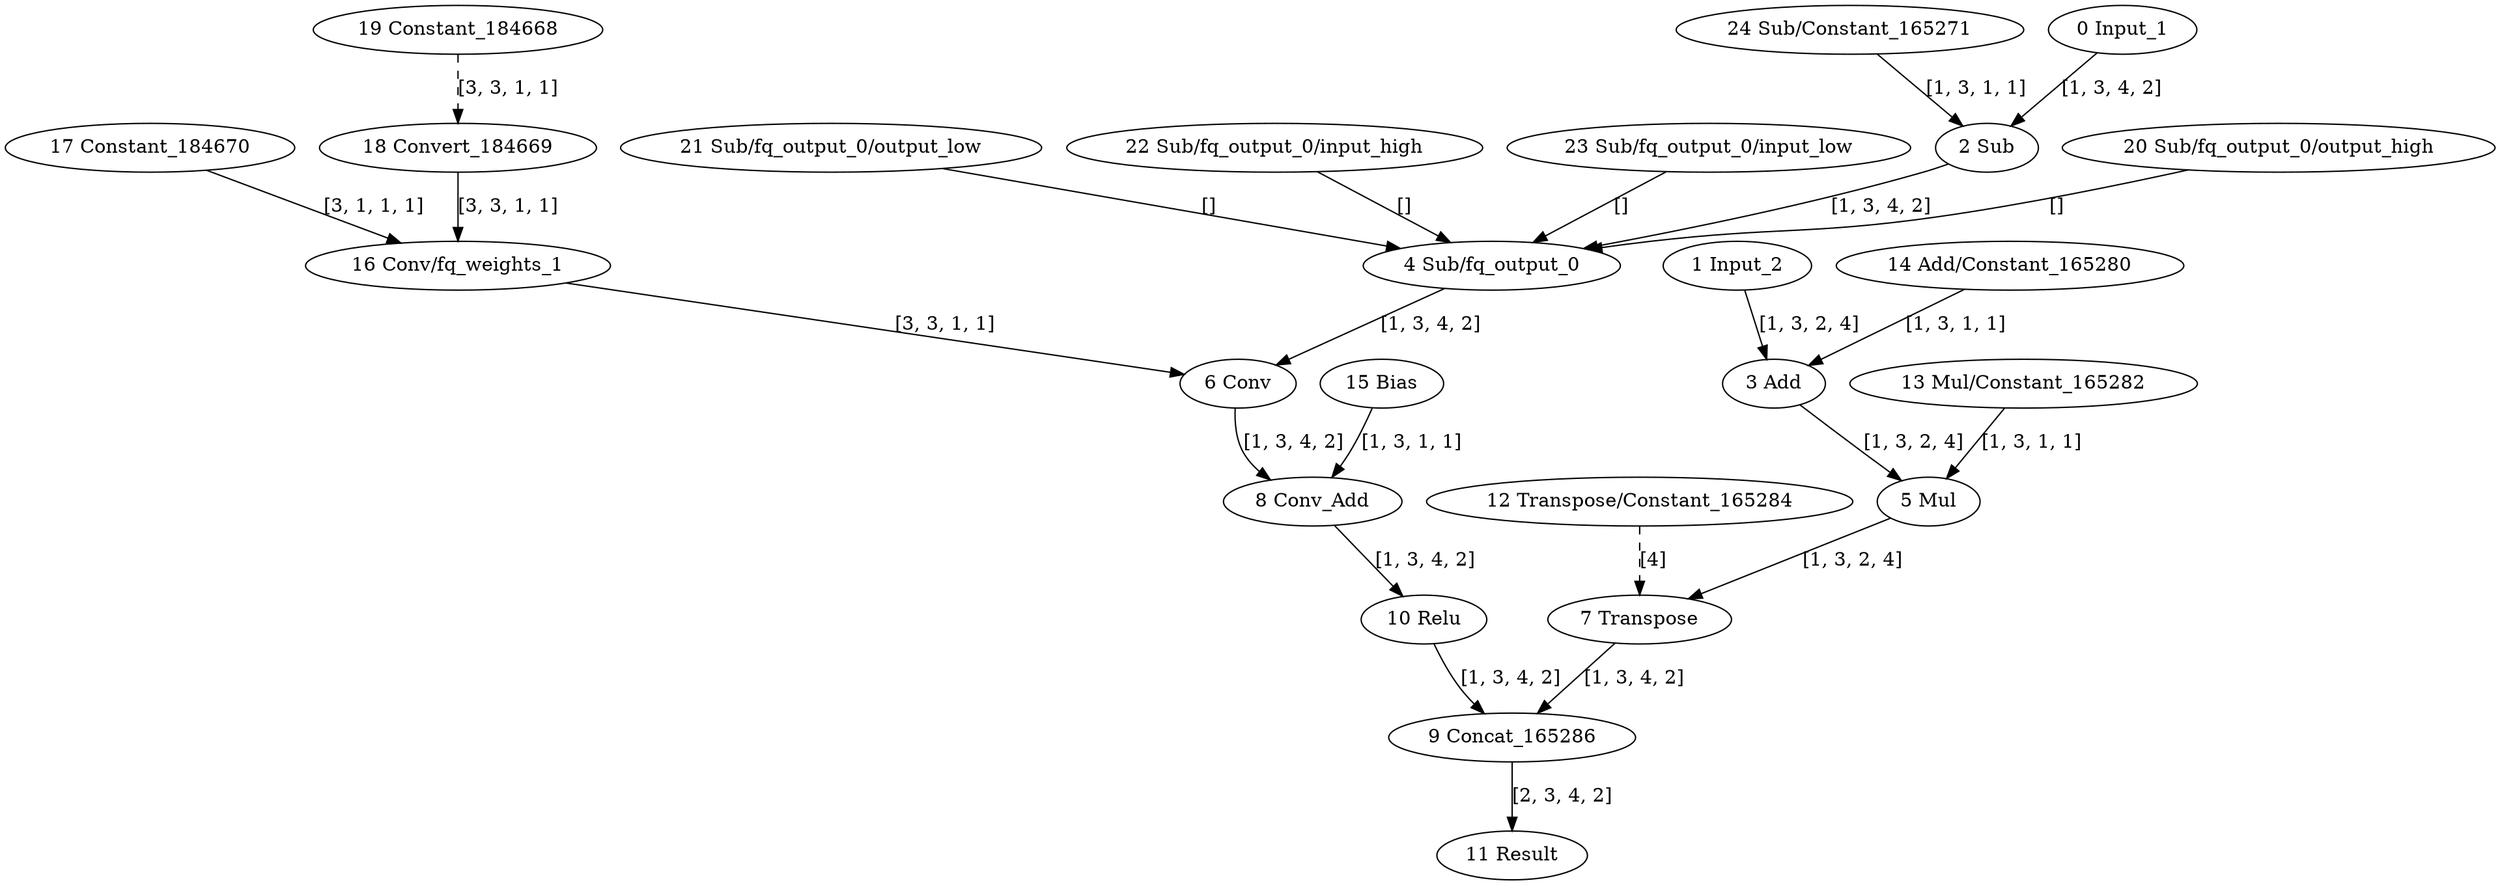 strict digraph  {
"0 Input_1" [id=0, type=Parameter];
"1 Input_2" [id=1, type=Parameter];
"2 Sub" [id=2, type=Subtract];
"3 Add" [id=3, type=Add];
"4 Sub/fq_output_0" [id=4, type=FakeQuantize];
"5 Mul" [id=5, type=Multiply];
"6 Conv" [id=6, type=Convolution];
"7 Transpose" [id=7, type=Transpose];
"8 Conv_Add" [id=8, type=Add];
"9 Concat_165286" [id=9, type=Concat];
"10 Relu" [id=10, type=Relu];
"11 Result" [id=11, type=Result];
"12 Transpose/Constant_165284" [id=12, type=Constant];
"13 Mul/Constant_165282" [id=13, type=Constant];
"14 Add/Constant_165280" [id=14, type=Constant];
"15 Bias" [id=15, type=Constant];
"16 Conv/fq_weights_1" [id=16, type=Multiply];
"17 Constant_184670" [id=17, type=Constant];
"18 Convert_184669" [id=18, type=Convert];
"19 Constant_184668" [id=19, type=Constant];
"20 Sub/fq_output_0/output_high" [id=20, type=Constant];
"21 Sub/fq_output_0/output_low" [id=21, type=Constant];
"22 Sub/fq_output_0/input_high" [id=22, type=Constant];
"23 Sub/fq_output_0/input_low" [id=23, type=Constant];
"24 Sub/Constant_165271" [id=24, type=Constant];
"0 Input_1" -> "2 Sub"  [label="[1, 3, 4, 2]", style=solid];
"1 Input_2" -> "3 Add"  [label="[1, 3, 2, 4]", style=solid];
"2 Sub" -> "4 Sub/fq_output_0"  [label="[1, 3, 4, 2]", style=solid];
"3 Add" -> "5 Mul"  [label="[1, 3, 2, 4]", style=solid];
"4 Sub/fq_output_0" -> "6 Conv"  [label="[1, 3, 4, 2]", style=solid];
"5 Mul" -> "7 Transpose"  [label="[1, 3, 2, 4]", style=solid];
"6 Conv" -> "8 Conv_Add"  [label="[1, 3, 4, 2]", style=solid];
"7 Transpose" -> "9 Concat_165286"  [label="[1, 3, 4, 2]", style=solid];
"8 Conv_Add" -> "10 Relu"  [label="[1, 3, 4, 2]", style=solid];
"9 Concat_165286" -> "11 Result"  [label="[2, 3, 4, 2]", style=solid];
"10 Relu" -> "9 Concat_165286"  [label="[1, 3, 4, 2]", style=solid];
"12 Transpose/Constant_165284" -> "7 Transpose"  [label="[4]", style=dashed];
"13 Mul/Constant_165282" -> "5 Mul"  [label="[1, 3, 1, 1]", style=solid];
"14 Add/Constant_165280" -> "3 Add"  [label="[1, 3, 1, 1]", style=solid];
"15 Bias" -> "8 Conv_Add"  [label="[1, 3, 1, 1]", style=solid];
"16 Conv/fq_weights_1" -> "6 Conv"  [label="[3, 3, 1, 1]", style=solid];
"17 Constant_184670" -> "16 Conv/fq_weights_1"  [label="[3, 1, 1, 1]", style=solid];
"18 Convert_184669" -> "16 Conv/fq_weights_1"  [label="[3, 3, 1, 1]", style=solid];
"19 Constant_184668" -> "18 Convert_184669"  [label="[3, 3, 1, 1]", style=dashed];
"20 Sub/fq_output_0/output_high" -> "4 Sub/fq_output_0"  [label="[]", style=solid];
"21 Sub/fq_output_0/output_low" -> "4 Sub/fq_output_0"  [label="[]", style=solid];
"22 Sub/fq_output_0/input_high" -> "4 Sub/fq_output_0"  [label="[]", style=solid];
"23 Sub/fq_output_0/input_low" -> "4 Sub/fq_output_0"  [label="[]", style=solid];
"24 Sub/Constant_165271" -> "2 Sub"  [label="[1, 3, 1, 1]", style=solid];
}
